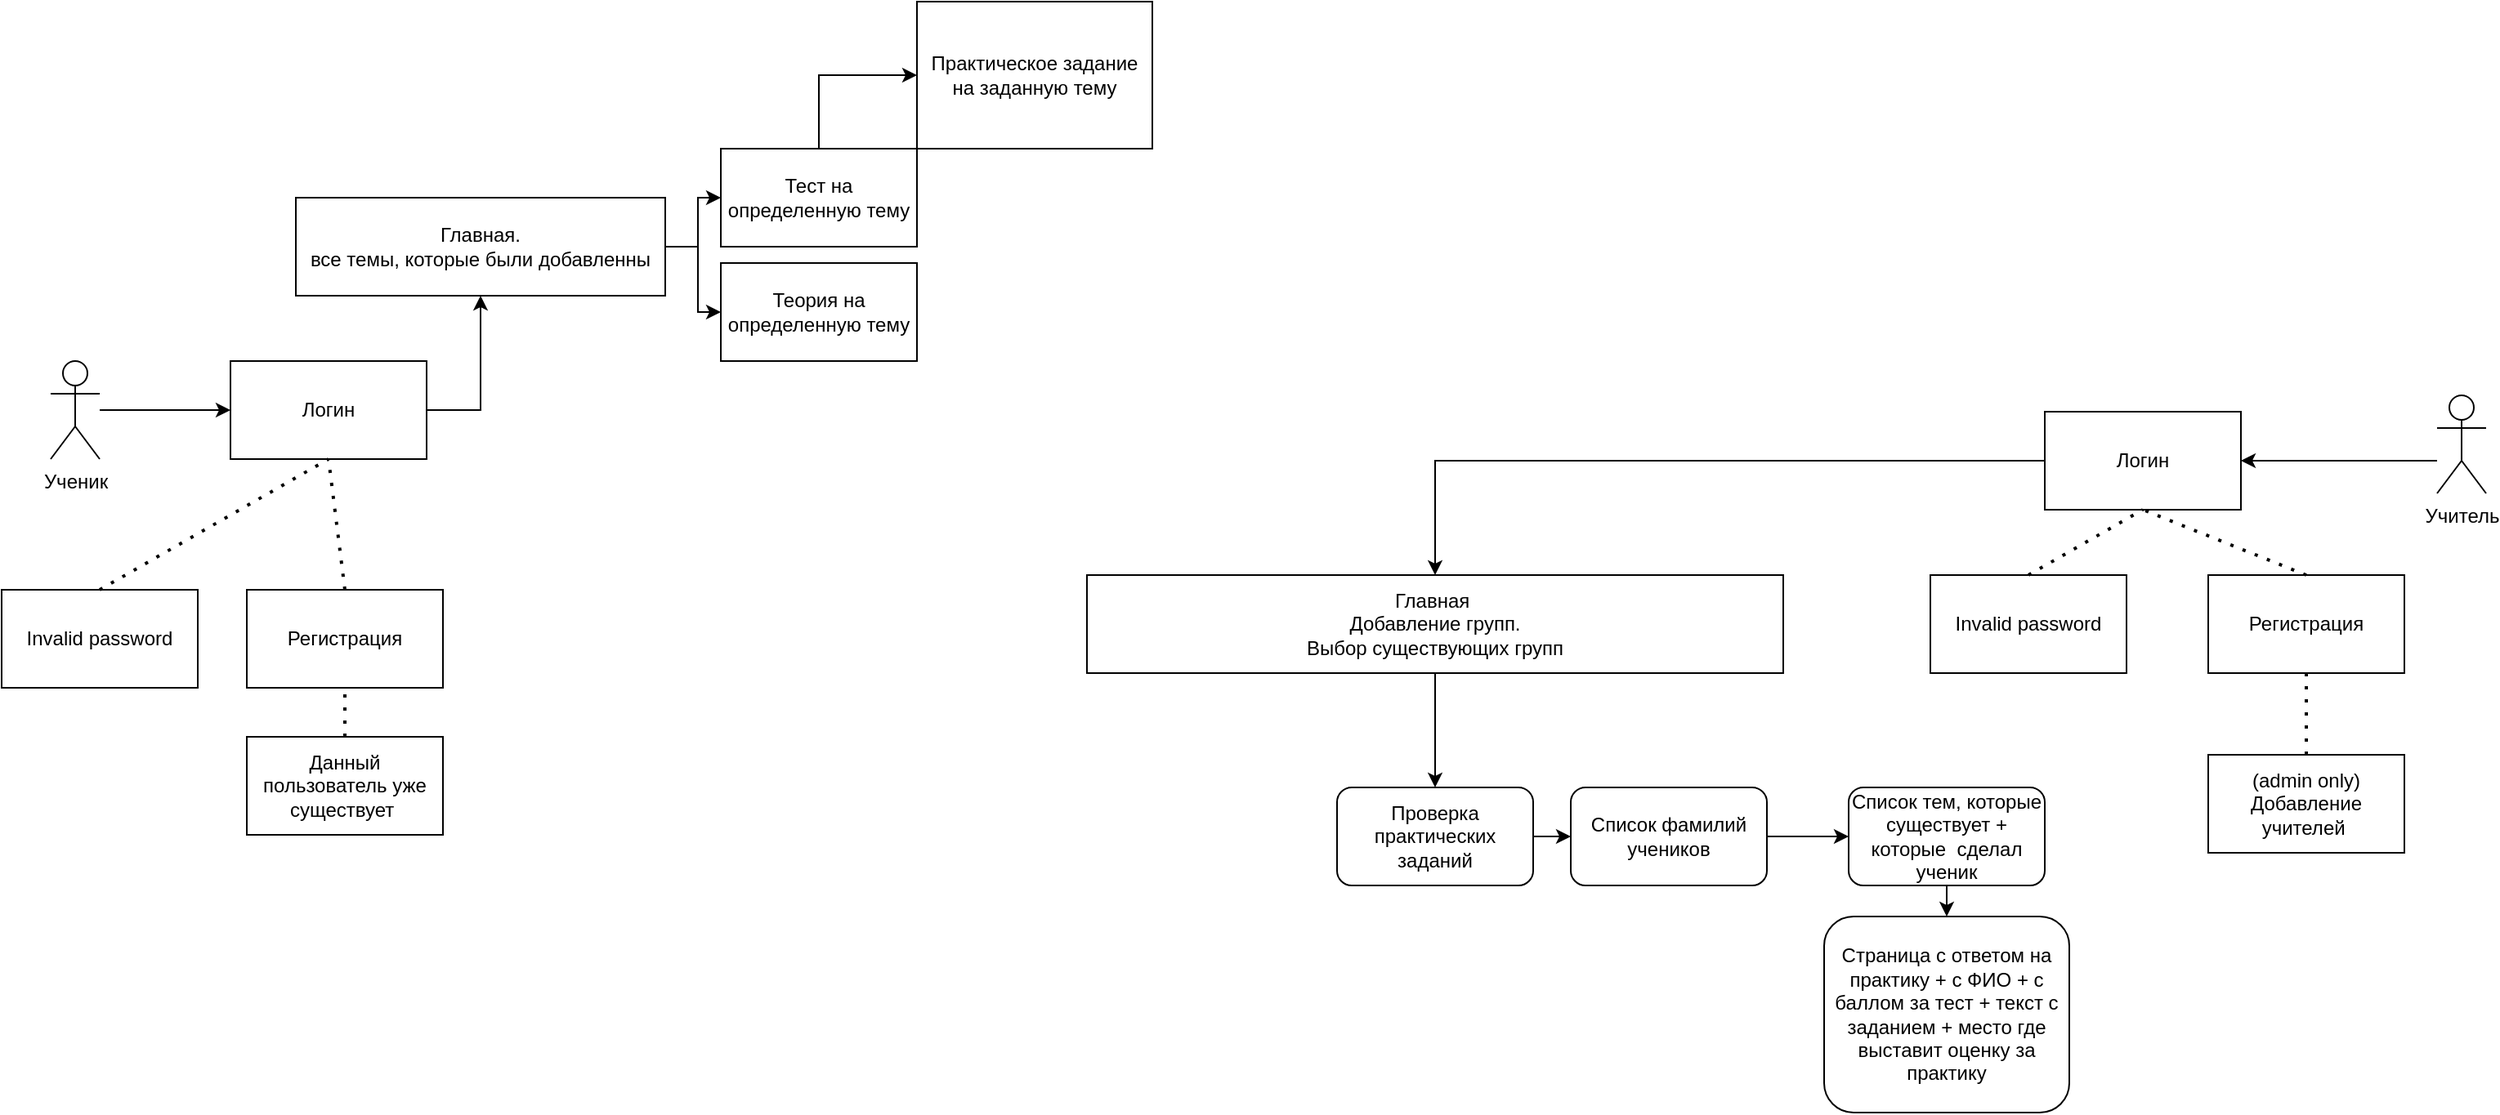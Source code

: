 <mxfile version="27.1.4">
  <diagram name="Страница — 1" id="5o0nA7FV0MhEvLhmFP9w">
    <mxGraphModel dx="1969" dy="2306" grid="1" gridSize="10" guides="1" tooltips="1" connect="1" arrows="1" fold="1" page="1" pageScale="1" pageWidth="827" pageHeight="1169" math="0" shadow="0">
      <root>
        <mxCell id="0" />
        <mxCell id="1" parent="0" />
        <mxCell id="Wzd05YAp9pM7tJVJk9kT-8" style="edgeStyle=orthogonalEdgeStyle;rounded=0;orthogonalLoop=1;jettySize=auto;html=1;entryX=0;entryY=0.5;entryDx=0;entryDy=0;" parent="1" source="Wzd05YAp9pM7tJVJk9kT-3" target="Wzd05YAp9pM7tJVJk9kT-7" edge="1">
          <mxGeometry relative="1" as="geometry" />
        </mxCell>
        <mxCell id="Wzd05YAp9pM7tJVJk9kT-3" value="Ученик" style="shape=umlActor;verticalLabelPosition=bottom;verticalAlign=top;html=1;outlineConnect=0;" parent="1" vertex="1">
          <mxGeometry x="30" y="-930" width="30" height="60" as="geometry" />
        </mxCell>
        <mxCell id="Wzd05YAp9pM7tJVJk9kT-12" value="" style="edgeStyle=orthogonalEdgeStyle;rounded=0;orthogonalLoop=1;jettySize=auto;html=1;entryX=0.5;entryY=1;entryDx=0;entryDy=0;" parent="1" source="Wzd05YAp9pM7tJVJk9kT-7" target="Wzd05YAp9pM7tJVJk9kT-11" edge="1">
          <mxGeometry relative="1" as="geometry">
            <mxPoint x="370" y="-930" as="targetPoint" />
            <Array as="points">
              <mxPoint x="293" y="-900" />
            </Array>
          </mxGeometry>
        </mxCell>
        <mxCell id="Wzd05YAp9pM7tJVJk9kT-7" value="Логин" style="rounded=0;whiteSpace=wrap;html=1;" parent="1" vertex="1">
          <mxGeometry x="140" y="-930" width="120" height="60" as="geometry" />
        </mxCell>
        <mxCell id="Wzd05YAp9pM7tJVJk9kT-10" value="Регистрация" style="rounded=0;whiteSpace=wrap;html=1;" parent="1" vertex="1">
          <mxGeometry x="150" y="-790" width="120" height="60" as="geometry" />
        </mxCell>
        <mxCell id="Wzd05YAp9pM7tJVJk9kT-36" style="edgeStyle=orthogonalEdgeStyle;rounded=0;orthogonalLoop=1;jettySize=auto;html=1;exitX=1;exitY=0.5;exitDx=0;exitDy=0;entryX=0;entryY=0.5;entryDx=0;entryDy=0;" parent="1" source="Wzd05YAp9pM7tJVJk9kT-11" target="zt1CgaJMKVYSrlYPlvOR-3" edge="1">
          <mxGeometry relative="1" as="geometry">
            <mxPoint x="504" y="-1139" as="targetPoint" />
          </mxGeometry>
        </mxCell>
        <mxCell id="bedEnDc0arVoKkhbVb1m-2" style="edgeStyle=orthogonalEdgeStyle;rounded=0;orthogonalLoop=1;jettySize=auto;html=1;entryX=0;entryY=0.5;entryDx=0;entryDy=0;" parent="1" source="Wzd05YAp9pM7tJVJk9kT-11" target="bedEnDc0arVoKkhbVb1m-1" edge="1">
          <mxGeometry relative="1" as="geometry" />
        </mxCell>
        <mxCell id="Wzd05YAp9pM7tJVJk9kT-11" value="&lt;div style=&quot;&quot;&gt;&lt;span style=&quot;background-color: initial;&quot;&gt;Главная.&lt;/span&gt;&lt;/div&gt;&lt;div style=&quot;&quot;&gt;&lt;span style=&quot;background-color: initial;&quot;&gt;все темы, которые были добавленны&lt;/span&gt;&lt;/div&gt;" style="rounded=0;whiteSpace=wrap;html=1;align=center;" parent="1" vertex="1">
          <mxGeometry x="180" y="-1030" width="226" height="60" as="geometry" />
        </mxCell>
        <mxCell id="Wzd05YAp9pM7tJVJk9kT-14" value="" style="endArrow=none;dashed=1;html=1;dashPattern=1 3;strokeWidth=2;rounded=0;entryX=0.5;entryY=1;entryDx=0;entryDy=0;exitX=0.5;exitY=0;exitDx=0;exitDy=0;" parent="1" source="Wzd05YAp9pM7tJVJk9kT-10" target="Wzd05YAp9pM7tJVJk9kT-7" edge="1">
          <mxGeometry width="50" height="50" relative="1" as="geometry">
            <mxPoint x="380" y="-740" as="sourcePoint" />
            <mxPoint x="430" y="-790" as="targetPoint" />
          </mxGeometry>
        </mxCell>
        <mxCell id="_16jkD-GpWcfrMRBFpo_-1" style="edgeStyle=orthogonalEdgeStyle;rounded=0;orthogonalLoop=1;jettySize=auto;html=1;entryX=0.5;entryY=1;entryDx=0;entryDy=0;" parent="1" source="Wzd05YAp9pM7tJVJk9kT-15" target="Wzd05YAp9pM7tJVJk9kT-53" edge="1">
          <mxGeometry relative="1" as="geometry">
            <Array as="points">
              <mxPoint x="877" y="-719" />
              <mxPoint x="877" y="-719" />
            </Array>
            <mxPoint x="450" y="-459" as="targetPoint" />
          </mxGeometry>
        </mxCell>
        <mxCell id="Wzd05YAp9pM7tJVJk9kT-15" value="Главная&amp;nbsp;&lt;div&gt;Добавление групп.&lt;br&gt;Выбор существующих групп&lt;/div&gt;" style="rounded=0;whiteSpace=wrap;html=1;" parent="1" vertex="1">
          <mxGeometry x="664" y="-799" width="426" height="60" as="geometry" />
        </mxCell>
        <mxCell id="Wzd05YAp9pM7tJVJk9kT-48" value="Invalid password" style="rounded=0;whiteSpace=wrap;html=1;" parent="1" vertex="1">
          <mxGeometry y="-790" width="120" height="60" as="geometry" />
        </mxCell>
        <mxCell id="Wzd05YAp9pM7tJVJk9kT-49" value="" style="endArrow=none;dashed=1;html=1;dashPattern=1 3;strokeWidth=2;rounded=0;entryX=0.5;entryY=1;entryDx=0;entryDy=0;exitX=0.5;exitY=0;exitDx=0;exitDy=0;" parent="1" source="Wzd05YAp9pM7tJVJk9kT-48" target="Wzd05YAp9pM7tJVJk9kT-7" edge="1">
          <mxGeometry width="50" height="50" relative="1" as="geometry">
            <mxPoint x="380" y="-800" as="sourcePoint" />
            <mxPoint x="430" y="-850" as="targetPoint" />
          </mxGeometry>
        </mxCell>
        <mxCell id="zt1CgaJMKVYSrlYPlvOR-12" value="" style="edgeStyle=orthogonalEdgeStyle;rounded=0;orthogonalLoop=1;jettySize=auto;html=1;" parent="1" source="Wzd05YAp9pM7tJVJk9kT-53" target="zt1CgaJMKVYSrlYPlvOR-11" edge="1">
          <mxGeometry relative="1" as="geometry">
            <Array as="points">
              <mxPoint x="880" y="-639" />
            </Array>
          </mxGeometry>
        </mxCell>
        <mxCell id="Wzd05YAp9pM7tJVJk9kT-53" value="Проверка практических заданий" style="rounded=1;whiteSpace=wrap;html=1;direction=west;" parent="1" vertex="1">
          <mxGeometry x="817" y="-669" width="120" height="60" as="geometry" />
        </mxCell>
        <mxCell id="Wzd05YAp9pM7tJVJk9kT-68" value="Данный пользователь уже существует&amp;nbsp;" style="rounded=0;whiteSpace=wrap;html=1;" parent="1" vertex="1">
          <mxGeometry x="150" y="-700" width="120" height="60" as="geometry" />
        </mxCell>
        <mxCell id="Wzd05YAp9pM7tJVJk9kT-69" value="" style="endArrow=none;dashed=1;html=1;dashPattern=1 3;strokeWidth=2;rounded=0;entryX=0.5;entryY=1;entryDx=0;entryDy=0;exitX=0.5;exitY=0;exitDx=0;exitDy=0;" parent="1" source="Wzd05YAp9pM7tJVJk9kT-68" target="Wzd05YAp9pM7tJVJk9kT-10" edge="1">
          <mxGeometry width="50" height="50" relative="1" as="geometry">
            <mxPoint x="650" y="-790" as="sourcePoint" />
            <mxPoint x="700" y="-840" as="targetPoint" />
          </mxGeometry>
        </mxCell>
        <mxCell id="Wzd05YAp9pM7tJVJk9kT-85" style="edgeStyle=orthogonalEdgeStyle;rounded=0;orthogonalLoop=1;jettySize=auto;html=1;" parent="1" source="Wzd05YAp9pM7tJVJk9kT-74" target="Wzd05YAp9pM7tJVJk9kT-75" edge="1">
          <mxGeometry relative="1" as="geometry">
            <Array as="points">
              <mxPoint x="1460" y="-869" />
              <mxPoint x="1460" y="-869" />
            </Array>
          </mxGeometry>
        </mxCell>
        <mxCell id="Wzd05YAp9pM7tJVJk9kT-74" value="Учитель" style="shape=umlActor;verticalLabelPosition=bottom;verticalAlign=top;html=1;outlineConnect=0;" parent="1" vertex="1">
          <mxGeometry x="1490" y="-909" width="30" height="60" as="geometry" />
        </mxCell>
        <mxCell id="Wzd05YAp9pM7tJVJk9kT-86" style="edgeStyle=orthogonalEdgeStyle;rounded=0;orthogonalLoop=1;jettySize=auto;html=1;entryX=0.5;entryY=0;entryDx=0;entryDy=0;" parent="1" source="Wzd05YAp9pM7tJVJk9kT-75" target="Wzd05YAp9pM7tJVJk9kT-15" edge="1">
          <mxGeometry relative="1" as="geometry" />
        </mxCell>
        <mxCell id="Wzd05YAp9pM7tJVJk9kT-75" value="Логин" style="rounded=0;whiteSpace=wrap;html=1;" parent="1" vertex="1">
          <mxGeometry x="1250" y="-899" width="120" height="60" as="geometry" />
        </mxCell>
        <mxCell id="Wzd05YAp9pM7tJVJk9kT-76" value="Регистрация" style="rounded=0;whiteSpace=wrap;html=1;" parent="1" vertex="1">
          <mxGeometry x="1350" y="-799" width="120" height="60" as="geometry" />
        </mxCell>
        <mxCell id="Wzd05YAp9pM7tJVJk9kT-77" value="" style="endArrow=none;dashed=1;html=1;dashPattern=1 3;strokeWidth=2;rounded=0;entryX=0.5;entryY=1;entryDx=0;entryDy=0;exitX=0.5;exitY=0;exitDx=0;exitDy=0;" parent="1" source="Wzd05YAp9pM7tJVJk9kT-76" target="Wzd05YAp9pM7tJVJk9kT-75" edge="1">
          <mxGeometry width="50" height="50" relative="1" as="geometry">
            <mxPoint x="1800" y="-709" as="sourcePoint" />
            <mxPoint x="1850" y="-759" as="targetPoint" />
          </mxGeometry>
        </mxCell>
        <mxCell id="Wzd05YAp9pM7tJVJk9kT-78" value="Invalid password" style="rounded=0;whiteSpace=wrap;html=1;" parent="1" vertex="1">
          <mxGeometry x="1180" y="-799" width="120" height="60" as="geometry" />
        </mxCell>
        <mxCell id="Wzd05YAp9pM7tJVJk9kT-79" value="" style="endArrow=none;dashed=1;html=1;dashPattern=1 3;strokeWidth=2;rounded=0;entryX=0.5;entryY=1;entryDx=0;entryDy=0;exitX=0.5;exitY=0;exitDx=0;exitDy=0;" parent="1" source="Wzd05YAp9pM7tJVJk9kT-78" target="Wzd05YAp9pM7tJVJk9kT-75" edge="1">
          <mxGeometry width="50" height="50" relative="1" as="geometry">
            <mxPoint x="1800" y="-769" as="sourcePoint" />
            <mxPoint x="1850" y="-819" as="targetPoint" />
          </mxGeometry>
        </mxCell>
        <mxCell id="Wzd05YAp9pM7tJVJk9kT-80" value="(admin only)&lt;br&gt;Добавление учителей&amp;nbsp;" style="rounded=0;whiteSpace=wrap;html=1;" parent="1" vertex="1">
          <mxGeometry x="1350" y="-689" width="120" height="60" as="geometry" />
        </mxCell>
        <mxCell id="Wzd05YAp9pM7tJVJk9kT-81" value="" style="endArrow=none;dashed=1;html=1;dashPattern=1 3;strokeWidth=2;rounded=0;entryX=0.5;entryY=1;entryDx=0;entryDy=0;exitX=0.5;exitY=0;exitDx=0;exitDy=0;" parent="1" source="Wzd05YAp9pM7tJVJk9kT-80" target="Wzd05YAp9pM7tJVJk9kT-76" edge="1">
          <mxGeometry width="50" height="50" relative="1" as="geometry">
            <mxPoint x="2070" y="-759" as="sourcePoint" />
            <mxPoint x="2120" y="-809" as="targetPoint" />
          </mxGeometry>
        </mxCell>
        <mxCell id="zt1CgaJMKVYSrlYPlvOR-4" style="edgeStyle=orthogonalEdgeStyle;rounded=0;orthogonalLoop=1;jettySize=auto;html=1;exitX=0.5;exitY=0;exitDx=0;exitDy=0;entryX=0;entryY=0.5;entryDx=0;entryDy=0;" parent="1" source="zt1CgaJMKVYSrlYPlvOR-3" target="zt1CgaJMKVYSrlYPlvOR-5" edge="1">
          <mxGeometry relative="1" as="geometry">
            <mxPoint x="504" y="-1289" as="targetPoint" />
          </mxGeometry>
        </mxCell>
        <mxCell id="zt1CgaJMKVYSrlYPlvOR-3" value="Тест на определенную тему" style="rounded=0;whiteSpace=wrap;html=1;" parent="1" vertex="1">
          <mxGeometry x="440" y="-1060" width="120" height="60" as="geometry" />
        </mxCell>
        <mxCell id="zt1CgaJMKVYSrlYPlvOR-5" value="Практическое задание на заданную тему" style="rounded=0;whiteSpace=wrap;html=1;" parent="1" vertex="1">
          <mxGeometry x="560" y="-1150" width="144" height="90" as="geometry" />
        </mxCell>
        <mxCell id="zt1CgaJMKVYSrlYPlvOR-16" value="" style="edgeStyle=orthogonalEdgeStyle;rounded=0;orthogonalLoop=1;jettySize=auto;html=1;" parent="1" source="zt1CgaJMKVYSrlYPlvOR-11" target="zt1CgaJMKVYSrlYPlvOR-15" edge="1">
          <mxGeometry relative="1" as="geometry">
            <Array as="points">
              <mxPoint x="1020" y="-630" />
            </Array>
          </mxGeometry>
        </mxCell>
        <mxCell id="zt1CgaJMKVYSrlYPlvOR-11" value="Список фамилий учеников" style="whiteSpace=wrap;html=1;rounded=1;" parent="1" vertex="1">
          <mxGeometry x="960" y="-669" width="120" height="60" as="geometry" />
        </mxCell>
        <mxCell id="BHNTPq353vvfaq9Ly4G4-1" style="edgeStyle=orthogonalEdgeStyle;rounded=1;orthogonalLoop=1;jettySize=auto;html=1;entryX=0.5;entryY=0;entryDx=0;entryDy=0;" edge="1" parent="1" source="zt1CgaJMKVYSrlYPlvOR-15" target="zt1CgaJMKVYSrlYPlvOR-17">
          <mxGeometry relative="1" as="geometry" />
        </mxCell>
        <mxCell id="zt1CgaJMKVYSrlYPlvOR-15" value="Список тем, которые существует + которые&amp;nbsp; сделал ученик" style="whiteSpace=wrap;html=1;rounded=1;" parent="1" vertex="1">
          <mxGeometry x="1130" y="-669" width="120" height="60" as="geometry" />
        </mxCell>
        <mxCell id="zt1CgaJMKVYSrlYPlvOR-17" value="Страница с ответом на практику + с ФИО + с баллом за тест + текст с заданием + место где выставит оценку за практику" style="whiteSpace=wrap;html=1;rounded=1;" parent="1" vertex="1">
          <mxGeometry x="1115" y="-590" width="150" height="120" as="geometry" />
        </mxCell>
        <mxCell id="bedEnDc0arVoKkhbVb1m-1" value="Теория на определенную тему" style="rounded=0;whiteSpace=wrap;html=1;" parent="1" vertex="1">
          <mxGeometry x="440" y="-990" width="120" height="60" as="geometry" />
        </mxCell>
      </root>
    </mxGraphModel>
  </diagram>
</mxfile>
